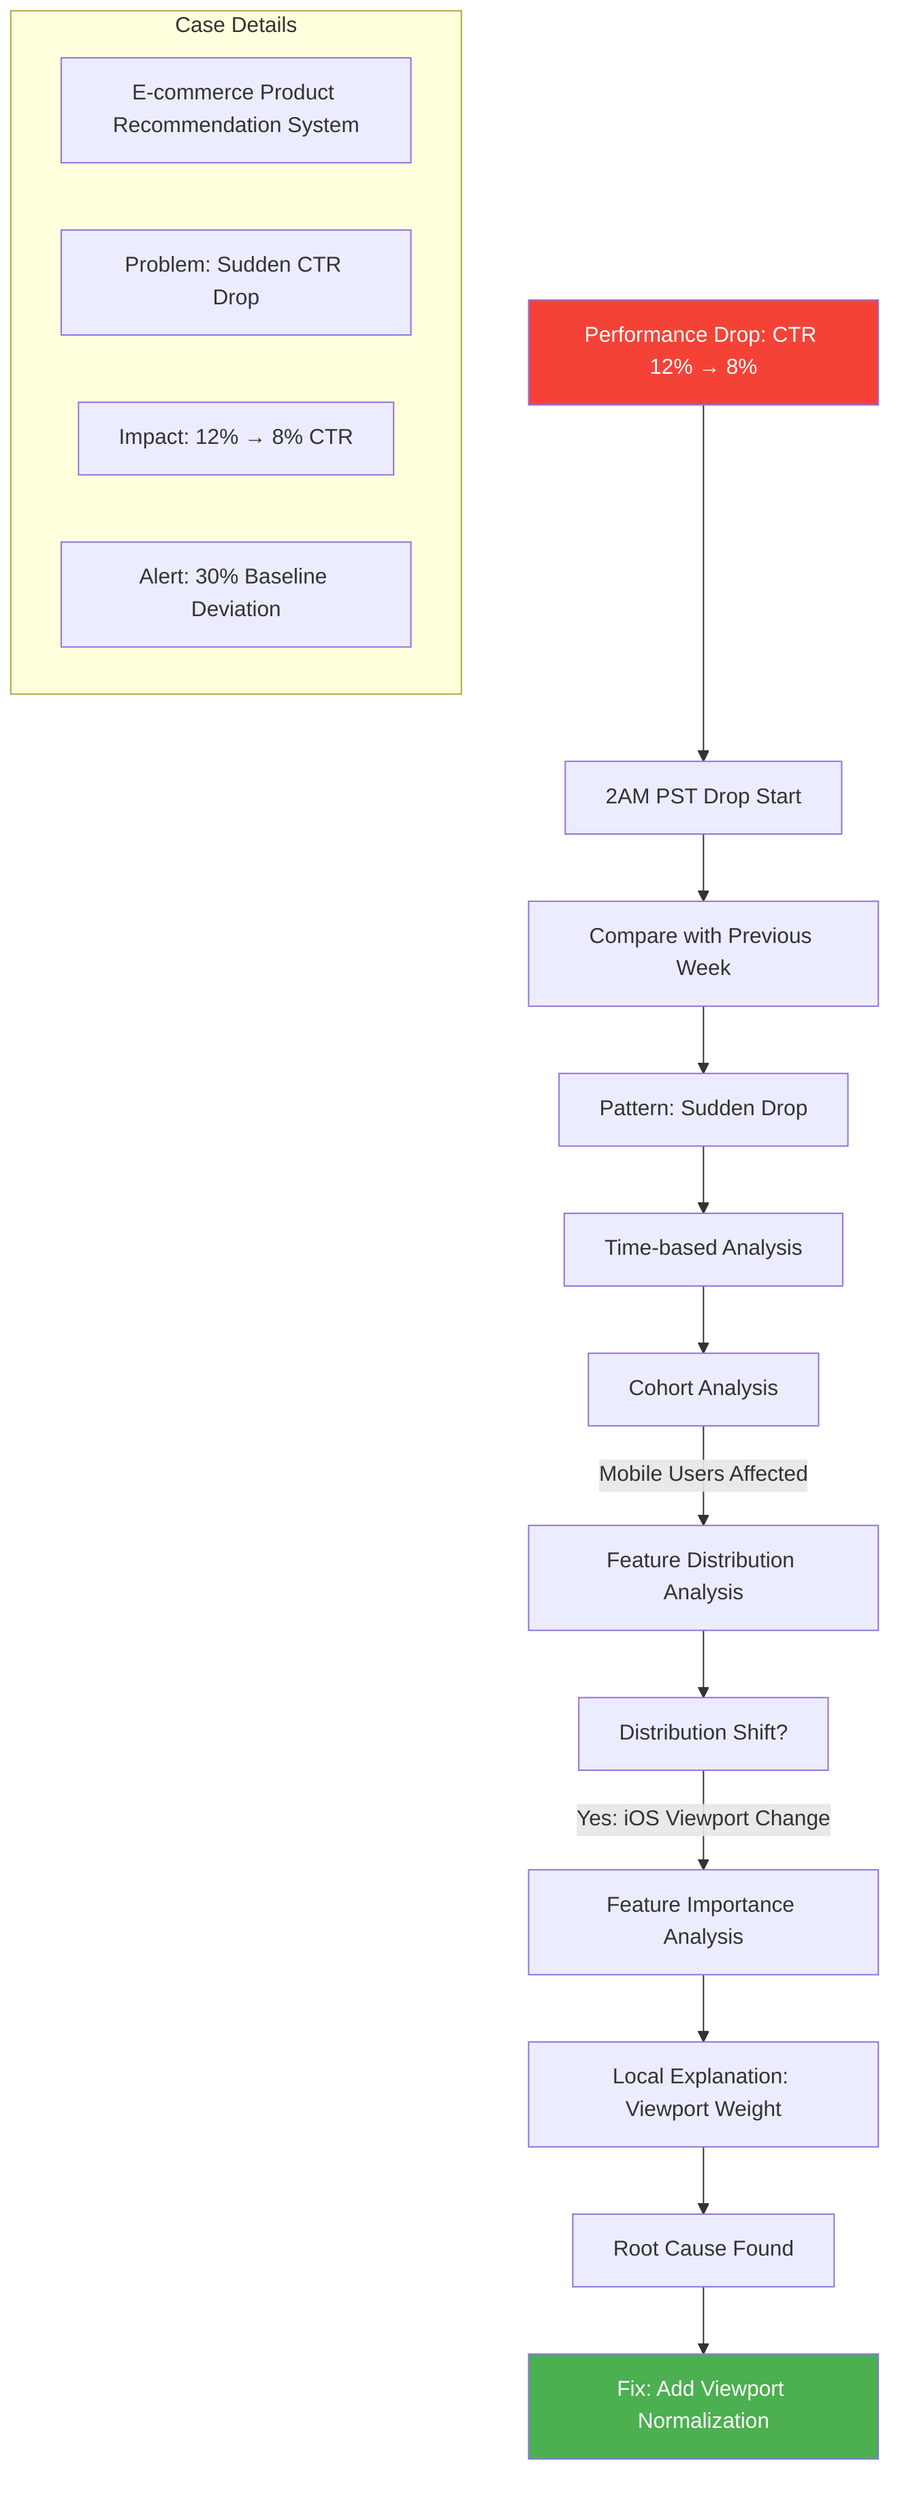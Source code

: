%% Use Case: E-commerce Product Recommendation System
%% Problem: Sudden drop in Click-Through Rate (CTR)
%% Impact: CTR dropped from 12% to 8% overnight
%% Initial Alert: Triggered by 30% deviation from baseline
%% Resolution: Viewport normalization for mobile devices

graph TD
    subgraph Case Details
        H1[E-commerce Product Recommendation System]
        H2[Problem: Sudden CTR Drop]
        H3[Impact: 12% → 8% CTR]
        H4[Alert: 30% Baseline Deviation]
    end

    A[Performance Drop: CTR 12% → 8%] --> B[Define Impact Window]
    B[2AM PST Drop Start] --> C[Compare with Previous Week]

    C --> D[Pattern: Sudden Drop]
    D --> E[Time-based Analysis]

    E --> G[Cohort Analysis]

    G -->|Mobile Users Affected| H[Feature Distribution Analysis]

    H --> J[Distribution Shift?]
    J -->|Yes: iOS Viewport Change| K[Feature Importance Analysis]

    K --> P[Local Explanation: Viewport Weight]

    P --> Q[Root Cause Found]
    Q --> R[Fix: Add Viewport Normalization]

    style A fill:#f44336,color:#fff
    style R fill:#4caf50,color:#fff
